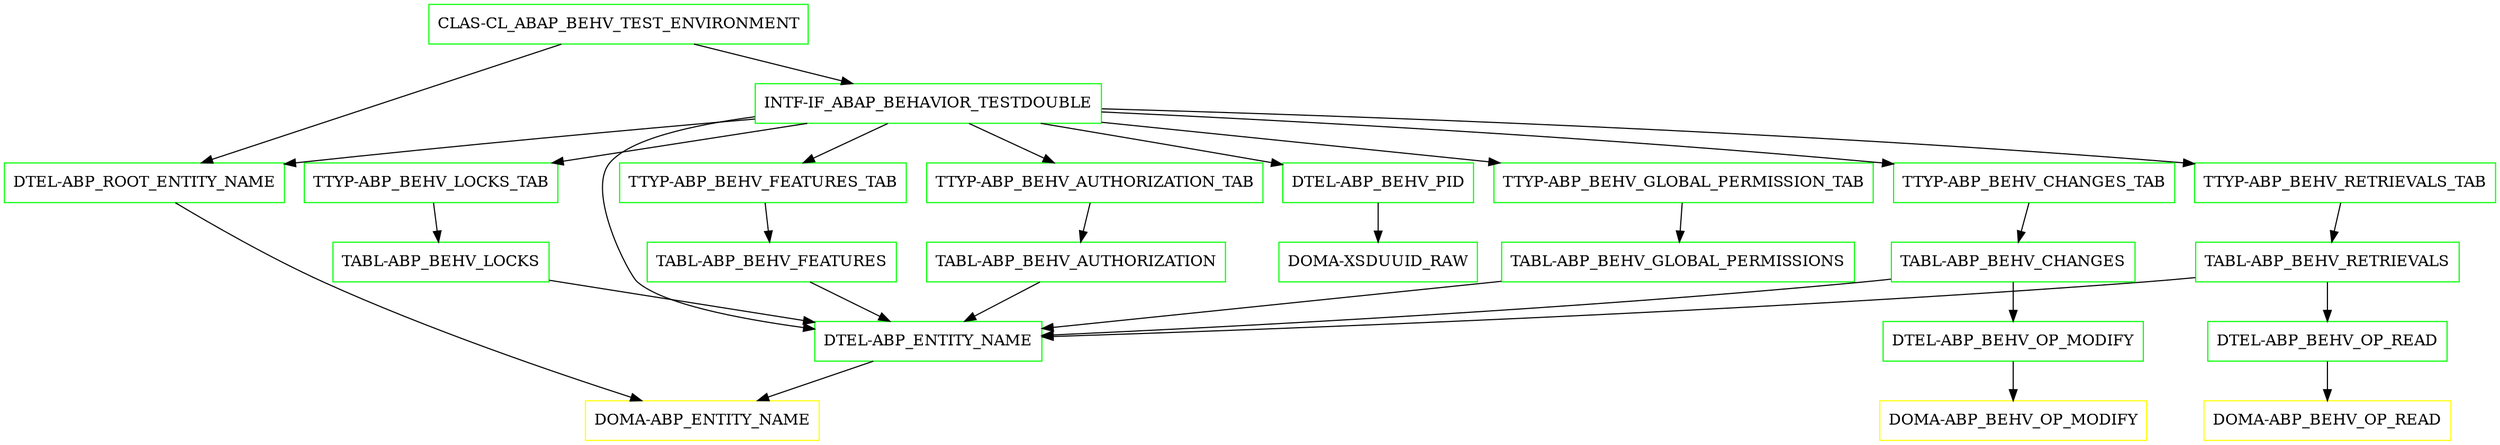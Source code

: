 digraph G {
  "CLAS-CL_ABAP_BEHV_TEST_ENVIRONMENT" [shape=box,color=green];
  "INTF-IF_ABAP_BEHAVIOR_TESTDOUBLE" [shape=box,color=green,URL="./INTF_IF_ABAP_BEHAVIOR_TESTDOUBLE.html"];
  "DTEL-ABP_BEHV_PID" [shape=box,color=green,URL="./DTEL_ABP_BEHV_PID.html"];
  "DOMA-XSDUUID_RAW" [shape=box,color=green,URL="./DOMA_XSDUUID_RAW.html"];
  "DTEL-ABP_ENTITY_NAME" [shape=box,color=green,URL="./DTEL_ABP_ENTITY_NAME.html"];
  "DOMA-ABP_ENTITY_NAME" [shape=box,color=yellow,URL="./DOMA_ABP_ENTITY_NAME.html"];
  "TTYP-ABP_BEHV_AUTHORIZATION_TAB" [shape=box,color=green,URL="./TTYP_ABP_BEHV_AUTHORIZATION_TAB.html"];
  "TABL-ABP_BEHV_AUTHORIZATION" [shape=box,color=green,URL="./TABL_ABP_BEHV_AUTHORIZATION.html"];
  "TTYP-ABP_BEHV_GLOBAL_PERMISSION_TAB" [shape=box,color=green,URL="./TTYP_ABP_BEHV_GLOBAL_PERMISSION_TAB.html"];
  "TABL-ABP_BEHV_GLOBAL_PERMISSIONS" [shape=box,color=green,URL="./TABL_ABP_BEHV_GLOBAL_PERMISSIONS.html"];
  "TTYP-ABP_BEHV_FEATURES_TAB" [shape=box,color=green,URL="./TTYP_ABP_BEHV_FEATURES_TAB.html"];
  "TABL-ABP_BEHV_FEATURES" [shape=box,color=green,URL="./TABL_ABP_BEHV_FEATURES.html"];
  "TTYP-ABP_BEHV_LOCKS_TAB" [shape=box,color=green,URL="./TTYP_ABP_BEHV_LOCKS_TAB.html"];
  "TABL-ABP_BEHV_LOCKS" [shape=box,color=green,URL="./TABL_ABP_BEHV_LOCKS.html"];
  "TTYP-ABP_BEHV_RETRIEVALS_TAB" [shape=box,color=green,URL="./TTYP_ABP_BEHV_RETRIEVALS_TAB.html"];
  "TABL-ABP_BEHV_RETRIEVALS" [shape=box,color=green,URL="./TABL_ABP_BEHV_RETRIEVALS.html"];
  "DTEL-ABP_BEHV_OP_READ" [shape=box,color=green,URL="./DTEL_ABP_BEHV_OP_READ.html"];
  "DOMA-ABP_BEHV_OP_READ" [shape=box,color=yellow,URL="./DOMA_ABP_BEHV_OP_READ.html"];
  "TTYP-ABP_BEHV_CHANGES_TAB" [shape=box,color=green,URL="./TTYP_ABP_BEHV_CHANGES_TAB.html"];
  "TABL-ABP_BEHV_CHANGES" [shape=box,color=green,URL="./TABL_ABP_BEHV_CHANGES.html"];
  "DTEL-ABP_BEHV_OP_MODIFY" [shape=box,color=green,URL="./DTEL_ABP_BEHV_OP_MODIFY.html"];
  "DOMA-ABP_BEHV_OP_MODIFY" [shape=box,color=yellow,URL="./DOMA_ABP_BEHV_OP_MODIFY.html"];
  "DTEL-ABP_ROOT_ENTITY_NAME" [shape=box,color=green,URL="./DTEL_ABP_ROOT_ENTITY_NAME.html"];
  "CLAS-CL_ABAP_BEHV_TEST_ENVIRONMENT" -> "DTEL-ABP_ROOT_ENTITY_NAME";
  "CLAS-CL_ABAP_BEHV_TEST_ENVIRONMENT" -> "INTF-IF_ABAP_BEHAVIOR_TESTDOUBLE";
  "INTF-IF_ABAP_BEHAVIOR_TESTDOUBLE" -> "DTEL-ABP_ROOT_ENTITY_NAME";
  "INTF-IF_ABAP_BEHAVIOR_TESTDOUBLE" -> "TTYP-ABP_BEHV_CHANGES_TAB";
  "INTF-IF_ABAP_BEHAVIOR_TESTDOUBLE" -> "TTYP-ABP_BEHV_RETRIEVALS_TAB";
  "INTF-IF_ABAP_BEHAVIOR_TESTDOUBLE" -> "TTYP-ABP_BEHV_LOCKS_TAB";
  "INTF-IF_ABAP_BEHAVIOR_TESTDOUBLE" -> "TTYP-ABP_BEHV_FEATURES_TAB";
  "INTF-IF_ABAP_BEHAVIOR_TESTDOUBLE" -> "TTYP-ABP_BEHV_GLOBAL_PERMISSION_TAB";
  "INTF-IF_ABAP_BEHAVIOR_TESTDOUBLE" -> "TTYP-ABP_BEHV_AUTHORIZATION_TAB";
  "INTF-IF_ABAP_BEHAVIOR_TESTDOUBLE" -> "DTEL-ABP_ENTITY_NAME";
  "INTF-IF_ABAP_BEHAVIOR_TESTDOUBLE" -> "DTEL-ABP_BEHV_PID";
  "DTEL-ABP_BEHV_PID" -> "DOMA-XSDUUID_RAW";
  "DTEL-ABP_ENTITY_NAME" -> "DOMA-ABP_ENTITY_NAME";
  "TTYP-ABP_BEHV_AUTHORIZATION_TAB" -> "TABL-ABP_BEHV_AUTHORIZATION";
  "TABL-ABP_BEHV_AUTHORIZATION" -> "DTEL-ABP_ENTITY_NAME";
  "TTYP-ABP_BEHV_GLOBAL_PERMISSION_TAB" -> "TABL-ABP_BEHV_GLOBAL_PERMISSIONS";
  "TABL-ABP_BEHV_GLOBAL_PERMISSIONS" -> "DTEL-ABP_ENTITY_NAME";
  "TTYP-ABP_BEHV_FEATURES_TAB" -> "TABL-ABP_BEHV_FEATURES";
  "TABL-ABP_BEHV_FEATURES" -> "DTEL-ABP_ENTITY_NAME";
  "TTYP-ABP_BEHV_LOCKS_TAB" -> "TABL-ABP_BEHV_LOCKS";
  "TABL-ABP_BEHV_LOCKS" -> "DTEL-ABP_ENTITY_NAME";
  "TTYP-ABP_BEHV_RETRIEVALS_TAB" -> "TABL-ABP_BEHV_RETRIEVALS";
  "TABL-ABP_BEHV_RETRIEVALS" -> "DTEL-ABP_BEHV_OP_READ";
  "TABL-ABP_BEHV_RETRIEVALS" -> "DTEL-ABP_ENTITY_NAME";
  "DTEL-ABP_BEHV_OP_READ" -> "DOMA-ABP_BEHV_OP_READ";
  "TTYP-ABP_BEHV_CHANGES_TAB" -> "TABL-ABP_BEHV_CHANGES";
  "TABL-ABP_BEHV_CHANGES" -> "DTEL-ABP_BEHV_OP_MODIFY";
  "TABL-ABP_BEHV_CHANGES" -> "DTEL-ABP_ENTITY_NAME";
  "DTEL-ABP_BEHV_OP_MODIFY" -> "DOMA-ABP_BEHV_OP_MODIFY";
  "DTEL-ABP_ROOT_ENTITY_NAME" -> "DOMA-ABP_ENTITY_NAME";
}
